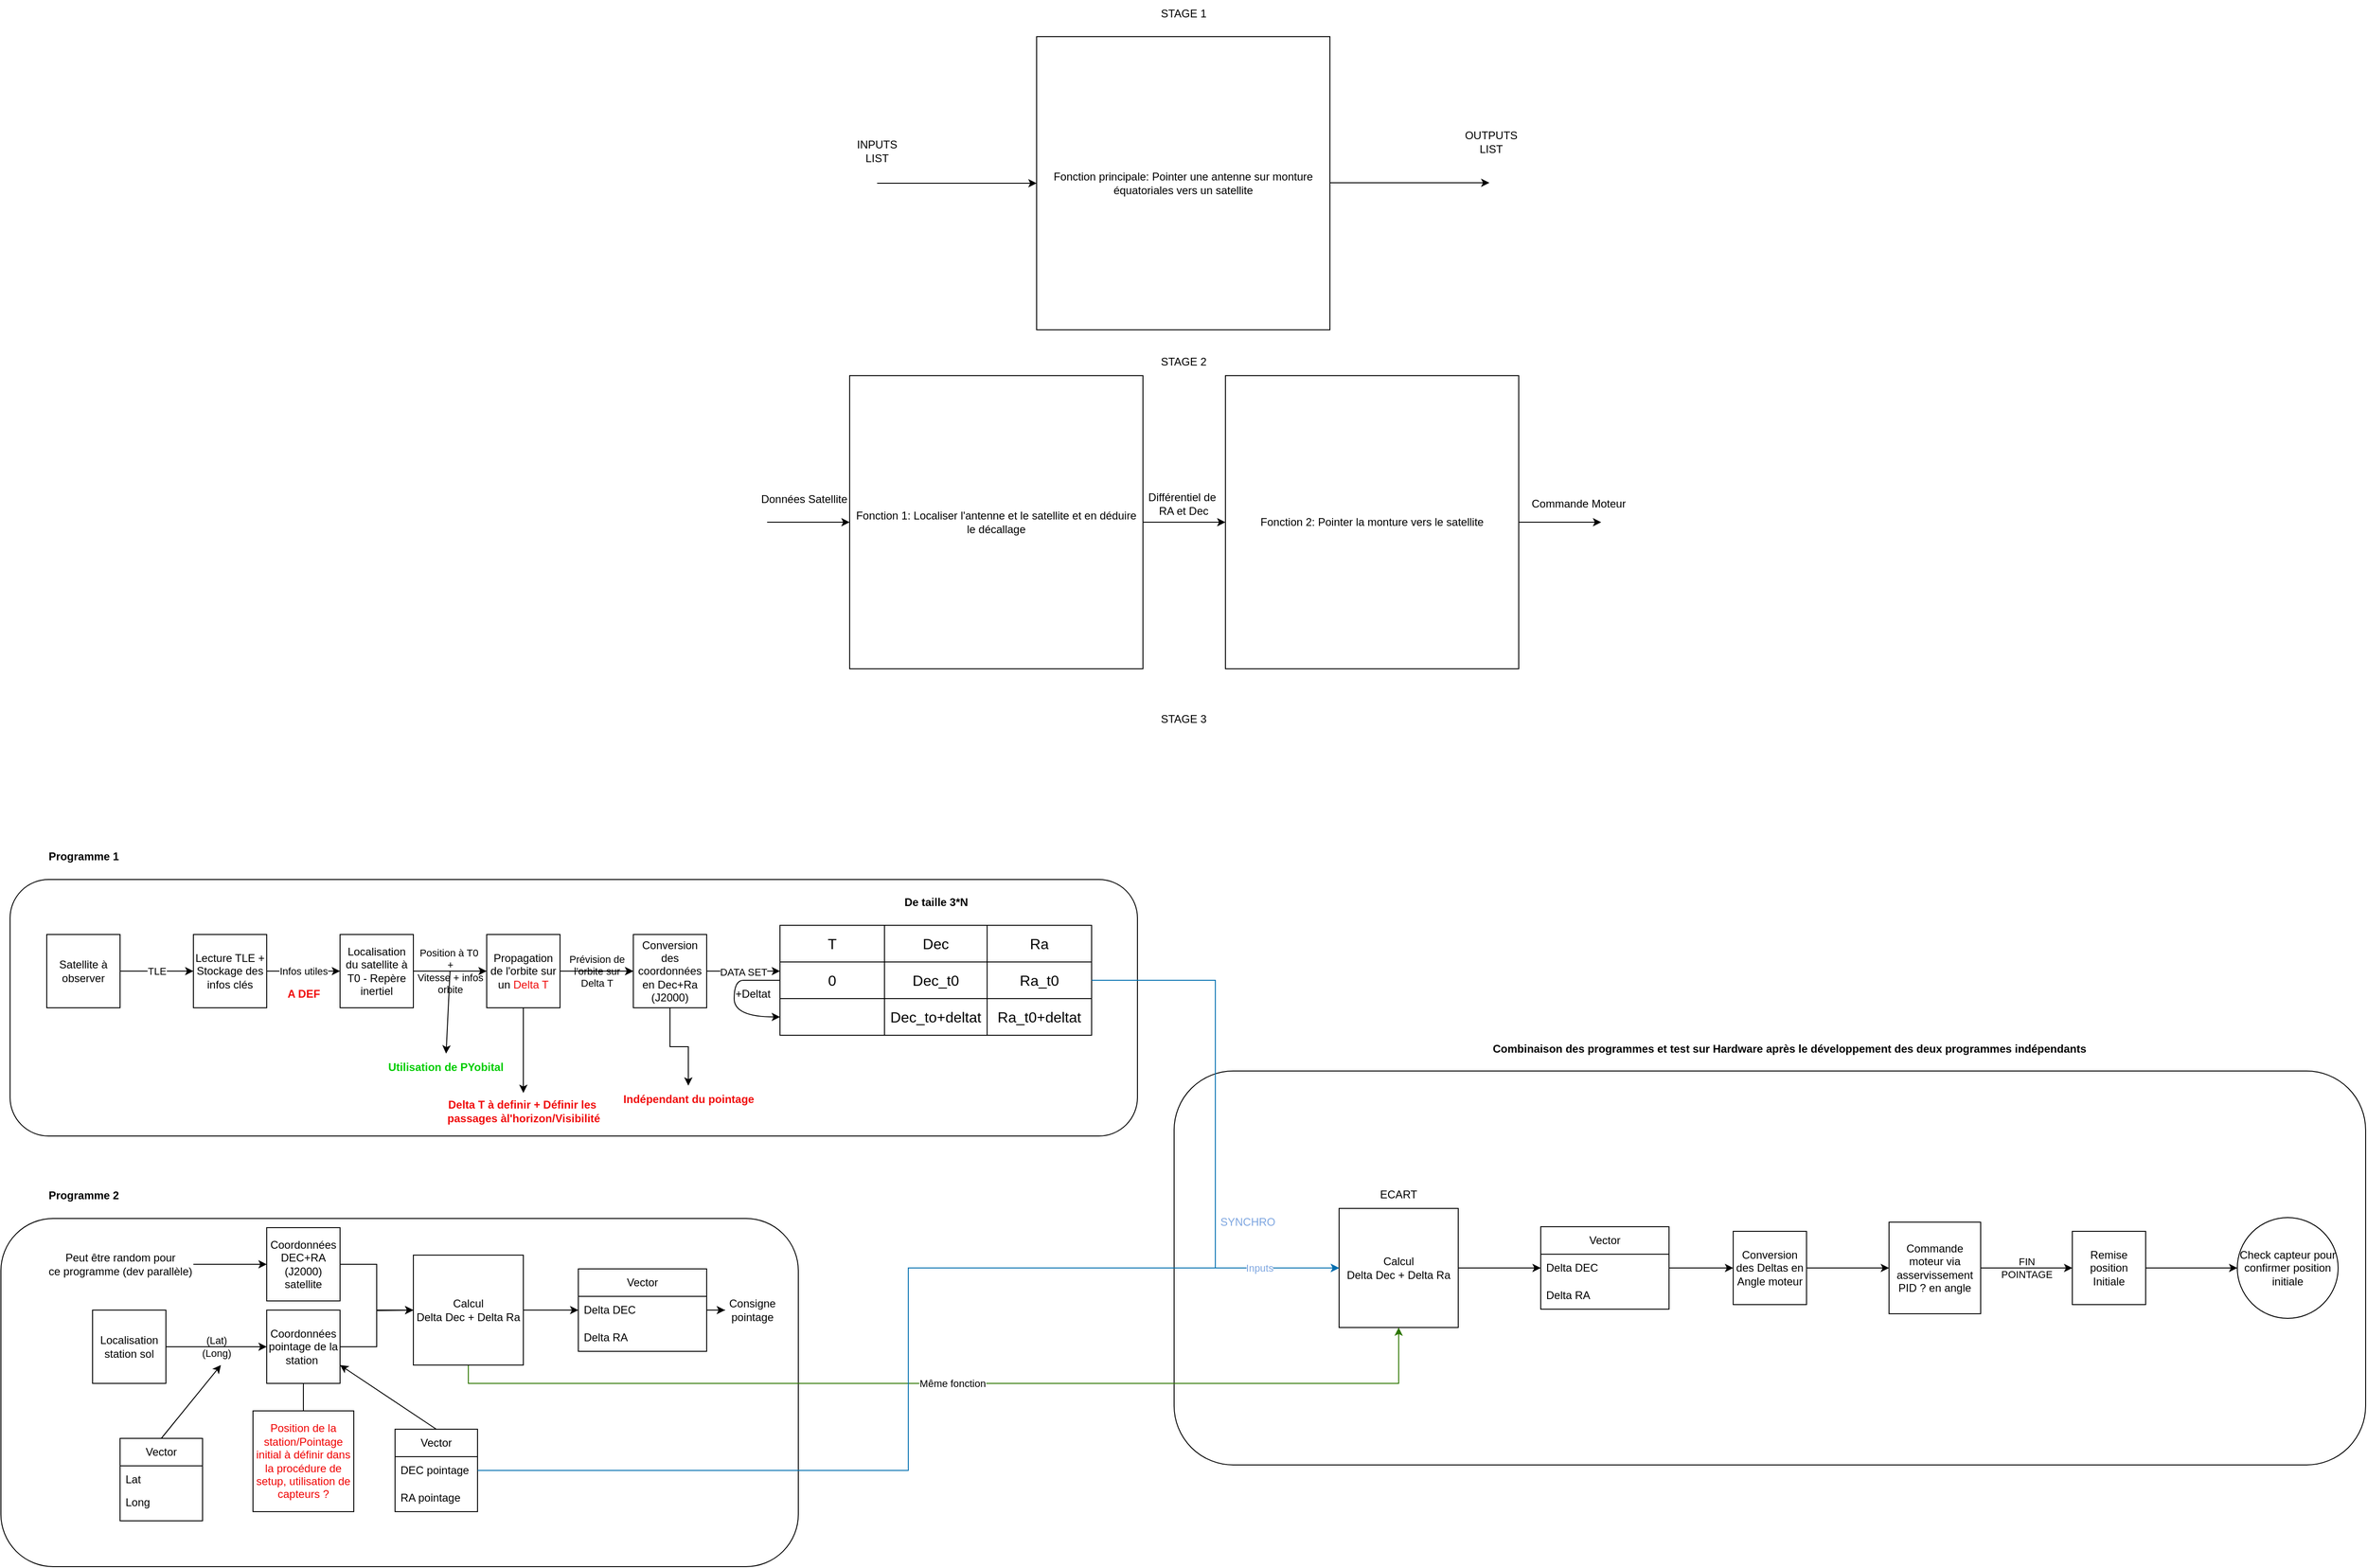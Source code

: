 <mxfile version="24.7.17">
  <diagram name="Page-1" id="UGnYyzDelSOmIal4Z6f-">
    <mxGraphModel dx="3017" dy="949" grid="1" gridSize="10" guides="1" tooltips="1" connect="1" arrows="1" fold="1" page="1" pageScale="1" pageWidth="827" pageHeight="1169" math="0" shadow="0">
      <root>
        <mxCell id="0" />
        <mxCell id="1" parent="0" />
        <mxCell id="g_kFxqGOCPNSZvNgrGVX-75" value="" style="rounded=1;whiteSpace=wrap;html=1;fillColor=none;" vertex="1" parent="1">
          <mxGeometry x="404" y="1169" width="1300" height="430" as="geometry" />
        </mxCell>
        <mxCell id="g_kFxqGOCPNSZvNgrGVX-45" value="" style="rounded=1;whiteSpace=wrap;html=1;fillColor=none;" vertex="1" parent="1">
          <mxGeometry x="-866" y="960" width="1230" height="280" as="geometry" />
        </mxCell>
        <mxCell id="g_kFxqGOCPNSZvNgrGVX-69" value="" style="rounded=1;whiteSpace=wrap;html=1;fillColor=none;" vertex="1" parent="1">
          <mxGeometry x="-876" y="1330" width="870" height="380" as="geometry" />
        </mxCell>
        <mxCell id="tO6Z-8AhxxCTKm5LTyCO-1" value="STAGE 1" style="text;html=1;align=center;verticalAlign=middle;resizable=0;points=[];autosize=1;strokeColor=none;fillColor=none;" parent="1" vertex="1">
          <mxGeometry x="379" width="70" height="30" as="geometry" />
        </mxCell>
        <mxCell id="tO6Z-8AhxxCTKm5LTyCO-2" value="Fonction principale: Pointer une antenne sur monture équatoriales vers un satellite" style="whiteSpace=wrap;html=1;aspect=fixed;" parent="1" vertex="1">
          <mxGeometry x="254" y="40" width="320" height="320" as="geometry" />
        </mxCell>
        <mxCell id="tO6Z-8AhxxCTKm5LTyCO-3" value="" style="endArrow=classic;html=1;rounded=0;entryX=0;entryY=0.5;entryDx=0;entryDy=0;" parent="1" target="tO6Z-8AhxxCTKm5LTyCO-2" edge="1">
          <mxGeometry width="50" height="50" relative="1" as="geometry">
            <mxPoint x="80" y="200" as="sourcePoint" />
            <mxPoint x="440" y="280" as="targetPoint" />
          </mxGeometry>
        </mxCell>
        <mxCell id="tO6Z-8AhxxCTKm5LTyCO-4" value="" style="endArrow=classic;html=1;rounded=0;entryX=0;entryY=0.5;entryDx=0;entryDy=0;" parent="1" edge="1">
          <mxGeometry width="50" height="50" relative="1" as="geometry">
            <mxPoint x="574" y="199.5" as="sourcePoint" />
            <mxPoint x="748" y="199.5" as="targetPoint" />
          </mxGeometry>
        </mxCell>
        <mxCell id="tO6Z-8AhxxCTKm5LTyCO-5" value="INPUTS LIST" style="text;html=1;align=center;verticalAlign=middle;whiteSpace=wrap;rounded=0;" parent="1" vertex="1">
          <mxGeometry x="50" y="150" width="60" height="30" as="geometry" />
        </mxCell>
        <mxCell id="tO6Z-8AhxxCTKm5LTyCO-6" value="OUTPUTS LIST" style="text;html=1;align=center;verticalAlign=middle;whiteSpace=wrap;rounded=0;" parent="1" vertex="1">
          <mxGeometry x="720" y="140" width="60" height="30" as="geometry" />
        </mxCell>
        <mxCell id="dEY_4jAkA9OXkSPtr2j_-1" value="STAGE 2" style="text;html=1;align=center;verticalAlign=middle;resizable=0;points=[];autosize=1;strokeColor=none;fillColor=none;" parent="1" vertex="1">
          <mxGeometry x="379" y="380" width="70" height="30" as="geometry" />
        </mxCell>
        <mxCell id="dEY_4jAkA9OXkSPtr2j_-2" value="Fonction 1: Localiser l&#39;antenne et le satellite et en déduire le décallage" style="whiteSpace=wrap;html=1;aspect=fixed;" parent="1" vertex="1">
          <mxGeometry x="50" y="410" width="320" height="320" as="geometry" />
        </mxCell>
        <mxCell id="dEY_4jAkA9OXkSPtr2j_-3" value="Fonction 2: Pointer la monture vers le satellite" style="whiteSpace=wrap;html=1;aspect=fixed;" parent="1" vertex="1">
          <mxGeometry x="460" y="410" width="320" height="320" as="geometry" />
        </mxCell>
        <mxCell id="dEY_4jAkA9OXkSPtr2j_-4" value="" style="endArrow=classic;html=1;rounded=0;exitX=1;exitY=0.5;exitDx=0;exitDy=0;entryX=0;entryY=0.5;entryDx=0;entryDy=0;" parent="1" source="dEY_4jAkA9OXkSPtr2j_-2" target="dEY_4jAkA9OXkSPtr2j_-3" edge="1">
          <mxGeometry width="50" height="50" relative="1" as="geometry">
            <mxPoint x="390" y="570" as="sourcePoint" />
            <mxPoint x="440" y="520" as="targetPoint" />
          </mxGeometry>
        </mxCell>
        <mxCell id="dEY_4jAkA9OXkSPtr2j_-5" value="Différentiel de&amp;nbsp;&lt;div&gt;RA et Dec&lt;/div&gt;" style="text;html=1;align=center;verticalAlign=middle;resizable=0;points=[];autosize=1;strokeColor=none;fillColor=none;" parent="1" vertex="1">
          <mxGeometry x="364" y="530" width="100" height="40" as="geometry" />
        </mxCell>
        <mxCell id="dEY_4jAkA9OXkSPtr2j_-6" value="" style="endArrow=classic;html=1;rounded=0;entryX=0;entryY=0.5;entryDx=0;entryDy=0;" parent="1" target="dEY_4jAkA9OXkSPtr2j_-2" edge="1">
          <mxGeometry width="50" height="50" relative="1" as="geometry">
            <mxPoint x="-40" y="570" as="sourcePoint" />
            <mxPoint x="440" y="520" as="targetPoint" />
          </mxGeometry>
        </mxCell>
        <mxCell id="dEY_4jAkA9OXkSPtr2j_-7" value="Données Satellite" style="text;html=1;align=center;verticalAlign=middle;resizable=0;points=[];autosize=1;strokeColor=none;fillColor=none;" parent="1" vertex="1">
          <mxGeometry x="-60" y="530" width="120" height="30" as="geometry" />
        </mxCell>
        <mxCell id="dEY_4jAkA9OXkSPtr2j_-8" value="Commande Moteur" style="text;html=1;align=center;verticalAlign=middle;resizable=0;points=[];autosize=1;strokeColor=none;fillColor=none;" parent="1" vertex="1">
          <mxGeometry x="780" y="535" width="130" height="30" as="geometry" />
        </mxCell>
        <mxCell id="dEY_4jAkA9OXkSPtr2j_-9" value="" style="endArrow=classic;html=1;rounded=0;entryX=0;entryY=0.5;entryDx=0;entryDy=0;" parent="1" edge="1">
          <mxGeometry width="50" height="50" relative="1" as="geometry">
            <mxPoint x="780" y="570" as="sourcePoint" />
            <mxPoint x="870" y="570" as="targetPoint" />
          </mxGeometry>
        </mxCell>
        <mxCell id="g_kFxqGOCPNSZvNgrGVX-1" value="STAGE 3" style="text;html=1;align=center;verticalAlign=middle;resizable=0;points=[];autosize=1;strokeColor=none;fillColor=none;" vertex="1" parent="1">
          <mxGeometry x="379" y="770" width="70" height="30" as="geometry" />
        </mxCell>
        <mxCell id="g_kFxqGOCPNSZvNgrGVX-3" value="TLE" style="edgeStyle=orthogonalEdgeStyle;rounded=0;orthogonalLoop=1;jettySize=auto;html=1;exitX=1;exitY=0.5;exitDx=0;exitDy=0;" edge="1" parent="1" source="g_kFxqGOCPNSZvNgrGVX-2" target="g_kFxqGOCPNSZvNgrGVX-5">
          <mxGeometry relative="1" as="geometry">
            <mxPoint x="-516" y="1070" as="targetPoint" />
          </mxGeometry>
        </mxCell>
        <mxCell id="g_kFxqGOCPNSZvNgrGVX-2" value="Satellite à observer" style="whiteSpace=wrap;html=1;aspect=fixed;" vertex="1" parent="1">
          <mxGeometry x="-826" y="1020" width="80" height="80" as="geometry" />
        </mxCell>
        <mxCell id="g_kFxqGOCPNSZvNgrGVX-6" value="Infos utiles" style="edgeStyle=orthogonalEdgeStyle;rounded=0;orthogonalLoop=1;jettySize=auto;html=1;" edge="1" parent="1" source="g_kFxqGOCPNSZvNgrGVX-5" target="g_kFxqGOCPNSZvNgrGVX-7">
          <mxGeometry relative="1" as="geometry">
            <mxPoint x="-306" y="1070" as="targetPoint" />
          </mxGeometry>
        </mxCell>
        <mxCell id="g_kFxqGOCPNSZvNgrGVX-5" value="Lecture TLE + Stockage des infos clés" style="whiteSpace=wrap;html=1;aspect=fixed;" vertex="1" parent="1">
          <mxGeometry x="-666" y="1020" width="80" height="80" as="geometry" />
        </mxCell>
        <mxCell id="g_kFxqGOCPNSZvNgrGVX-8" value="Position à T0&amp;nbsp;&lt;div&gt;+&lt;/div&gt;&lt;div&gt;Vitesse + infos&lt;/div&gt;&lt;div&gt;orbite&lt;/div&gt;" style="edgeStyle=orthogonalEdgeStyle;rounded=0;orthogonalLoop=1;jettySize=auto;html=1;exitX=1;exitY=0.5;exitDx=0;exitDy=0;labelBackgroundColor=none;" edge="1" parent="1" source="g_kFxqGOCPNSZvNgrGVX-7" target="g_kFxqGOCPNSZvNgrGVX-9">
          <mxGeometry relative="1" as="geometry">
            <mxPoint x="-196" y="1070" as="targetPoint" />
          </mxGeometry>
        </mxCell>
        <mxCell id="g_kFxqGOCPNSZvNgrGVX-7" value="Localisation du satellite à T0 - Repère inertiel" style="whiteSpace=wrap;html=1;aspect=fixed;" vertex="1" parent="1">
          <mxGeometry x="-506" y="1020" width="80" height="80" as="geometry" />
        </mxCell>
        <mxCell id="g_kFxqGOCPNSZvNgrGVX-10" style="edgeStyle=orthogonalEdgeStyle;rounded=0;orthogonalLoop=1;jettySize=auto;html=1;" edge="1" parent="1" source="g_kFxqGOCPNSZvNgrGVX-9" target="g_kFxqGOCPNSZvNgrGVX-11">
          <mxGeometry relative="1" as="geometry">
            <mxPoint x="-106" y="1070" as="targetPoint" />
          </mxGeometry>
        </mxCell>
        <mxCell id="g_kFxqGOCPNSZvNgrGVX-37" style="edgeStyle=orthogonalEdgeStyle;rounded=0;orthogonalLoop=1;jettySize=auto;html=1;" edge="1" parent="1" source="g_kFxqGOCPNSZvNgrGVX-9" target="g_kFxqGOCPNSZvNgrGVX-34">
          <mxGeometry relative="1" as="geometry" />
        </mxCell>
        <mxCell id="g_kFxqGOCPNSZvNgrGVX-41" value="Prévision de&lt;div&gt;l&#39;orbite sur&lt;/div&gt;&lt;div&gt;Delta T&lt;/div&gt;" style="edgeStyle=orthogonalEdgeStyle;rounded=0;orthogonalLoop=1;jettySize=auto;html=1;labelBackgroundColor=none;" edge="1" parent="1" source="g_kFxqGOCPNSZvNgrGVX-9" target="g_kFxqGOCPNSZvNgrGVX-11">
          <mxGeometry relative="1" as="geometry" />
        </mxCell>
        <mxCell id="g_kFxqGOCPNSZvNgrGVX-9" value="Propagation de l&#39;orbite sur un &lt;font color=&quot;#f00c0c&quot;&gt;Delta T&lt;/font&gt;" style="whiteSpace=wrap;html=1;aspect=fixed;" vertex="1" parent="1">
          <mxGeometry x="-346" y="1020" width="80" height="80" as="geometry" />
        </mxCell>
        <mxCell id="g_kFxqGOCPNSZvNgrGVX-12" value="DATA SET" style="edgeStyle=orthogonalEdgeStyle;rounded=0;orthogonalLoop=1;jettySize=auto;html=1;" edge="1" parent="1" source="g_kFxqGOCPNSZvNgrGVX-11">
          <mxGeometry relative="1" as="geometry">
            <mxPoint x="-26" y="1060" as="targetPoint" />
          </mxGeometry>
        </mxCell>
        <mxCell id="g_kFxqGOCPNSZvNgrGVX-40" style="edgeStyle=orthogonalEdgeStyle;rounded=0;orthogonalLoop=1;jettySize=auto;html=1;exitX=0.5;exitY=1;exitDx=0;exitDy=0;" edge="1" parent="1" source="g_kFxqGOCPNSZvNgrGVX-11" target="g_kFxqGOCPNSZvNgrGVX-39">
          <mxGeometry relative="1" as="geometry" />
        </mxCell>
        <mxCell id="g_kFxqGOCPNSZvNgrGVX-11" value="Conversion des coordonnées en Dec+Ra (J2000)" style="whiteSpace=wrap;html=1;aspect=fixed;" vertex="1" parent="1">
          <mxGeometry x="-186" y="1020" width="80" height="80" as="geometry" />
        </mxCell>
        <mxCell id="g_kFxqGOCPNSZvNgrGVX-14" value="" style="shape=table;startSize=0;container=1;collapsible=0;childLayout=tableLayout;fontSize=16;" vertex="1" parent="1">
          <mxGeometry x="-26" y="1010" width="340" height="120" as="geometry" />
        </mxCell>
        <mxCell id="g_kFxqGOCPNSZvNgrGVX-15" value="" style="shape=tableRow;horizontal=0;startSize=0;swimlaneHead=0;swimlaneBody=0;strokeColor=inherit;top=0;left=0;bottom=0;right=0;collapsible=0;dropTarget=0;fillColor=none;points=[[0,0.5],[1,0.5]];portConstraint=eastwest;fontSize=16;" vertex="1" parent="g_kFxqGOCPNSZvNgrGVX-14">
          <mxGeometry width="340" height="40" as="geometry" />
        </mxCell>
        <mxCell id="g_kFxqGOCPNSZvNgrGVX-16" value="T" style="shape=partialRectangle;html=1;whiteSpace=wrap;connectable=0;strokeColor=inherit;overflow=hidden;fillColor=none;top=0;left=0;bottom=0;right=0;pointerEvents=1;fontSize=16;" vertex="1" parent="g_kFxqGOCPNSZvNgrGVX-15">
          <mxGeometry width="114" height="40" as="geometry">
            <mxRectangle width="114" height="40" as="alternateBounds" />
          </mxGeometry>
        </mxCell>
        <mxCell id="g_kFxqGOCPNSZvNgrGVX-17" value="Dec" style="shape=partialRectangle;html=1;whiteSpace=wrap;connectable=0;strokeColor=inherit;overflow=hidden;fillColor=none;top=0;left=0;bottom=0;right=0;pointerEvents=1;fontSize=16;" vertex="1" parent="g_kFxqGOCPNSZvNgrGVX-15">
          <mxGeometry x="114" width="112" height="40" as="geometry">
            <mxRectangle width="112" height="40" as="alternateBounds" />
          </mxGeometry>
        </mxCell>
        <mxCell id="g_kFxqGOCPNSZvNgrGVX-18" value="Ra" style="shape=partialRectangle;html=1;whiteSpace=wrap;connectable=0;strokeColor=inherit;overflow=hidden;fillColor=none;top=0;left=0;bottom=0;right=0;pointerEvents=1;fontSize=16;" vertex="1" parent="g_kFxqGOCPNSZvNgrGVX-15">
          <mxGeometry x="226" width="114" height="40" as="geometry">
            <mxRectangle width="114" height="40" as="alternateBounds" />
          </mxGeometry>
        </mxCell>
        <mxCell id="g_kFxqGOCPNSZvNgrGVX-19" value="" style="shape=tableRow;horizontal=0;startSize=0;swimlaneHead=0;swimlaneBody=0;strokeColor=inherit;top=0;left=0;bottom=0;right=0;collapsible=0;dropTarget=0;fillColor=none;points=[[0,0.5],[1,0.5]];portConstraint=eastwest;fontSize=16;" vertex="1" parent="g_kFxqGOCPNSZvNgrGVX-14">
          <mxGeometry y="40" width="340" height="40" as="geometry" />
        </mxCell>
        <mxCell id="g_kFxqGOCPNSZvNgrGVX-20" value="0" style="shape=partialRectangle;html=1;whiteSpace=wrap;connectable=0;strokeColor=inherit;overflow=hidden;fillColor=none;top=0;left=0;bottom=0;right=0;pointerEvents=1;fontSize=16;" vertex="1" parent="g_kFxqGOCPNSZvNgrGVX-19">
          <mxGeometry width="114" height="40" as="geometry">
            <mxRectangle width="114" height="40" as="alternateBounds" />
          </mxGeometry>
        </mxCell>
        <mxCell id="g_kFxqGOCPNSZvNgrGVX-21" value="Dec_t0" style="shape=partialRectangle;html=1;whiteSpace=wrap;connectable=0;strokeColor=inherit;overflow=hidden;fillColor=none;top=0;left=0;bottom=0;right=0;pointerEvents=1;fontSize=16;" vertex="1" parent="g_kFxqGOCPNSZvNgrGVX-19">
          <mxGeometry x="114" width="112" height="40" as="geometry">
            <mxRectangle width="112" height="40" as="alternateBounds" />
          </mxGeometry>
        </mxCell>
        <mxCell id="g_kFxqGOCPNSZvNgrGVX-22" value="Ra_t0" style="shape=partialRectangle;html=1;whiteSpace=wrap;connectable=0;strokeColor=inherit;overflow=hidden;fillColor=none;top=0;left=0;bottom=0;right=0;pointerEvents=1;fontSize=16;" vertex="1" parent="g_kFxqGOCPNSZvNgrGVX-19">
          <mxGeometry x="226" width="114" height="40" as="geometry">
            <mxRectangle width="114" height="40" as="alternateBounds" />
          </mxGeometry>
        </mxCell>
        <mxCell id="g_kFxqGOCPNSZvNgrGVX-23" value="" style="shape=tableRow;horizontal=0;startSize=0;swimlaneHead=0;swimlaneBody=0;strokeColor=inherit;top=0;left=0;bottom=0;right=0;collapsible=0;dropTarget=0;fillColor=none;points=[[0,0.5],[1,0.5]];portConstraint=eastwest;fontSize=16;" vertex="1" parent="g_kFxqGOCPNSZvNgrGVX-14">
          <mxGeometry y="80" width="340" height="40" as="geometry" />
        </mxCell>
        <mxCell id="g_kFxqGOCPNSZvNgrGVX-24" value="" style="shape=partialRectangle;html=1;whiteSpace=wrap;connectable=0;strokeColor=inherit;overflow=hidden;fillColor=none;top=0;left=0;bottom=0;right=0;pointerEvents=1;fontSize=16;" vertex="1" parent="g_kFxqGOCPNSZvNgrGVX-23">
          <mxGeometry width="114" height="40" as="geometry">
            <mxRectangle width="114" height="40" as="alternateBounds" />
          </mxGeometry>
        </mxCell>
        <mxCell id="g_kFxqGOCPNSZvNgrGVX-25" value="Dec_to+deltat" style="shape=partialRectangle;html=1;whiteSpace=wrap;connectable=0;strokeColor=inherit;overflow=hidden;fillColor=none;top=0;left=0;bottom=0;right=0;pointerEvents=1;fontSize=16;" vertex="1" parent="g_kFxqGOCPNSZvNgrGVX-23">
          <mxGeometry x="114" width="112" height="40" as="geometry">
            <mxRectangle width="112" height="40" as="alternateBounds" />
          </mxGeometry>
        </mxCell>
        <mxCell id="g_kFxqGOCPNSZvNgrGVX-26" value="Ra_t0+deltat" style="shape=partialRectangle;html=1;whiteSpace=wrap;connectable=0;strokeColor=inherit;overflow=hidden;fillColor=none;top=0;left=0;bottom=0;right=0;pointerEvents=1;fontSize=16;" vertex="1" parent="g_kFxqGOCPNSZvNgrGVX-23">
          <mxGeometry x="226" width="114" height="40" as="geometry">
            <mxRectangle width="114" height="40" as="alternateBounds" />
          </mxGeometry>
        </mxCell>
        <mxCell id="g_kFxqGOCPNSZvNgrGVX-27" value="" style="curved=1;endArrow=classic;html=1;rounded=0;entryX=0;entryY=0.5;entryDx=0;entryDy=0;exitX=0;exitY=0.5;exitDx=0;exitDy=0;" edge="1" parent="g_kFxqGOCPNSZvNgrGVX-14" source="g_kFxqGOCPNSZvNgrGVX-19" target="g_kFxqGOCPNSZvNgrGVX-23">
          <mxGeometry width="50" height="50" relative="1" as="geometry">
            <mxPoint x="-40" y="220" as="sourcePoint" />
            <mxPoint x="10" y="170" as="targetPoint" />
            <Array as="points">
              <mxPoint x="-30" y="60" />
              <mxPoint x="-50" y="60" />
              <mxPoint x="-50" y="100" />
            </Array>
          </mxGeometry>
        </mxCell>
        <mxCell id="g_kFxqGOCPNSZvNgrGVX-28" value="+Deltat" style="text;html=1;align=center;verticalAlign=middle;resizable=0;points=[];autosize=1;strokeColor=none;fillColor=none;" vertex="1" parent="1">
          <mxGeometry x="-86" y="1070" width="60" height="30" as="geometry" />
        </mxCell>
        <mxCell id="g_kFxqGOCPNSZvNgrGVX-29" value="&lt;font color=&quot;#f00c0c&quot;&gt;A DEF&lt;/font&gt;" style="text;html=1;align=center;verticalAlign=middle;resizable=0;points=[];autosize=1;strokeColor=none;fillColor=none;fontStyle=1" vertex="1" parent="1">
          <mxGeometry x="-576" y="1070" width="60" height="30" as="geometry" />
        </mxCell>
        <mxCell id="g_kFxqGOCPNSZvNgrGVX-31" value="" style="endArrow=classic;html=1;rounded=0;" edge="1" parent="1" source="g_kFxqGOCPNSZvNgrGVX-32">
          <mxGeometry width="50" height="50" relative="1" as="geometry">
            <mxPoint x="-386" y="1060" as="sourcePoint" />
            <mxPoint x="-386" y="1150" as="targetPoint" />
          </mxGeometry>
        </mxCell>
        <mxCell id="g_kFxqGOCPNSZvNgrGVX-34" value="Delta T à definir + Définir les&amp;nbsp;&lt;div&gt;passages à&lt;span style=&quot;background-color: initial;&quot;&gt;l&#39;horizon/Visibilité&lt;/span&gt;&lt;/div&gt;" style="text;html=1;align=center;verticalAlign=middle;resizable=0;points=[];autosize=1;strokeColor=none;fillColor=none;fontStyle=1;fontColor=#F00C0C;" vertex="1" parent="1">
          <mxGeometry x="-396" y="1193" width="180" height="40" as="geometry" />
        </mxCell>
        <mxCell id="g_kFxqGOCPNSZvNgrGVX-38" value="" style="endArrow=classic;html=1;rounded=0;" edge="1" parent="1" target="g_kFxqGOCPNSZvNgrGVX-32">
          <mxGeometry width="50" height="50" relative="1" as="geometry">
            <mxPoint x="-386" y="1060" as="sourcePoint" />
            <mxPoint x="-386" y="1150" as="targetPoint" />
          </mxGeometry>
        </mxCell>
        <mxCell id="g_kFxqGOCPNSZvNgrGVX-32" value="&lt;font color=&quot;#00cc00&quot;&gt;&lt;b&gt;Utilisation de PYobital&lt;/b&gt;&lt;/font&gt;" style="text;html=1;align=center;verticalAlign=middle;resizable=0;points=[];autosize=1;strokeColor=none;fillColor=none;" vertex="1" parent="1">
          <mxGeometry x="-466" y="1150" width="150" height="30" as="geometry" />
        </mxCell>
        <mxCell id="g_kFxqGOCPNSZvNgrGVX-39" value="Indépendant du pointage" style="text;html=1;align=center;verticalAlign=middle;resizable=0;points=[];autosize=1;strokeColor=none;fillColor=none;fontStyle=1;fontColor=#F00C0C;" vertex="1" parent="1">
          <mxGeometry x="-206" y="1185" width="160" height="30" as="geometry" />
        </mxCell>
        <mxCell id="g_kFxqGOCPNSZvNgrGVX-42" value="De taille 3*N" style="text;html=1;align=center;verticalAlign=middle;resizable=0;points=[];autosize=1;strokeColor=none;fillColor=none;fontStyle=1" vertex="1" parent="1">
          <mxGeometry x="99" y="970" width="90" height="30" as="geometry" />
        </mxCell>
        <mxCell id="g_kFxqGOCPNSZvNgrGVX-46" value="Programme 1" style="text;html=1;align=center;verticalAlign=middle;resizable=0;points=[];autosize=1;strokeColor=none;fillColor=none;fontStyle=1" vertex="1" parent="1">
          <mxGeometry x="-836" y="920" width="100" height="30" as="geometry" />
        </mxCell>
        <mxCell id="g_kFxqGOCPNSZvNgrGVX-65" style="edgeStyle=orthogonalEdgeStyle;rounded=0;orthogonalLoop=1;jettySize=auto;html=1;" edge="1" parent="1" source="g_kFxqGOCPNSZvNgrGVX-47" target="g_kFxqGOCPNSZvNgrGVX-55">
          <mxGeometry relative="1" as="geometry" />
        </mxCell>
        <mxCell id="g_kFxqGOCPNSZvNgrGVX-47" value="Coordonnées DEC+RA (J2000) satellite" style="whiteSpace=wrap;html=1;aspect=fixed;" vertex="1" parent="1">
          <mxGeometry x="-586" y="1340" width="80" height="80" as="geometry" />
        </mxCell>
        <mxCell id="g_kFxqGOCPNSZvNgrGVX-48" value="" style="endArrow=classic;html=1;rounded=0;entryX=0;entryY=0.5;entryDx=0;entryDy=0;" edge="1" parent="1" target="g_kFxqGOCPNSZvNgrGVX-47">
          <mxGeometry width="50" height="50" relative="1" as="geometry">
            <mxPoint x="-666" y="1380" as="sourcePoint" />
            <mxPoint x="-626" y="1380" as="targetPoint" />
          </mxGeometry>
        </mxCell>
        <mxCell id="g_kFxqGOCPNSZvNgrGVX-49" value="Peut être random pour&lt;div&gt;ce programme (dev parallèle)&lt;/div&gt;" style="text;html=1;align=center;verticalAlign=middle;resizable=0;points=[];autosize=1;strokeColor=none;fillColor=none;" vertex="1" parent="1">
          <mxGeometry x="-836" y="1360" width="180" height="40" as="geometry" />
        </mxCell>
        <mxCell id="g_kFxqGOCPNSZvNgrGVX-51" value="(Lat)&lt;div&gt;(Long)&lt;/div&gt;" style="edgeStyle=orthogonalEdgeStyle;rounded=0;orthogonalLoop=1;jettySize=auto;html=1;exitX=1;exitY=0.5;exitDx=0;exitDy=0;labelBackgroundColor=none;" edge="1" parent="1" source="g_kFxqGOCPNSZvNgrGVX-50" target="g_kFxqGOCPNSZvNgrGVX-52">
          <mxGeometry relative="1" as="geometry">
            <mxPoint x="-646" y="1469.818" as="targetPoint" />
          </mxGeometry>
        </mxCell>
        <mxCell id="g_kFxqGOCPNSZvNgrGVX-50" value="Localisation station sol" style="whiteSpace=wrap;html=1;aspect=fixed;" vertex="1" parent="1">
          <mxGeometry x="-776" y="1430" width="80" height="80" as="geometry" />
        </mxCell>
        <mxCell id="g_kFxqGOCPNSZvNgrGVX-66" style="edgeStyle=orthogonalEdgeStyle;rounded=0;orthogonalLoop=1;jettySize=auto;html=1;" edge="1" parent="1" source="g_kFxqGOCPNSZvNgrGVX-52">
          <mxGeometry relative="1" as="geometry">
            <mxPoint x="-426" y="1430" as="targetPoint" />
          </mxGeometry>
        </mxCell>
        <mxCell id="g_kFxqGOCPNSZvNgrGVX-52" value="Coordonnées pointage de la station&amp;nbsp;" style="whiteSpace=wrap;html=1;aspect=fixed;" vertex="1" parent="1">
          <mxGeometry x="-586" y="1429.998" width="80" height="80" as="geometry" />
        </mxCell>
        <mxCell id="g_kFxqGOCPNSZvNgrGVX-53" value="Position de la station/Pointage initial à définir dans la procédure de setup, utilisation de capteurs ?" style="whiteSpace=wrap;html=1;aspect=fixed;fontColor=#F00202;" vertex="1" parent="1">
          <mxGeometry x="-601" y="1540" width="110" height="110" as="geometry" />
        </mxCell>
        <mxCell id="g_kFxqGOCPNSZvNgrGVX-54" value="" style="endArrow=none;html=1;rounded=0;entryX=0.5;entryY=1;entryDx=0;entryDy=0;exitX=0.5;exitY=0;exitDx=0;exitDy=0;" edge="1" parent="1" source="g_kFxqGOCPNSZvNgrGVX-53" target="g_kFxqGOCPNSZvNgrGVX-52">
          <mxGeometry width="50" height="50" relative="1" as="geometry">
            <mxPoint x="-556" y="1560" as="sourcePoint" />
            <mxPoint x="-506" y="1510" as="targetPoint" />
          </mxGeometry>
        </mxCell>
        <mxCell id="g_kFxqGOCPNSZvNgrGVX-56" style="edgeStyle=orthogonalEdgeStyle;rounded=0;orthogonalLoop=1;jettySize=auto;html=1;" edge="1" parent="1" source="g_kFxqGOCPNSZvNgrGVX-55" target="g_kFxqGOCPNSZvNgrGVX-57">
          <mxGeometry relative="1" as="geometry">
            <mxPoint x="-246" y="1430" as="targetPoint" />
          </mxGeometry>
        </mxCell>
        <mxCell id="g_kFxqGOCPNSZvNgrGVX-81" value="Même fonction" style="edgeStyle=orthogonalEdgeStyle;rounded=0;orthogonalLoop=1;jettySize=auto;html=1;exitX=0.5;exitY=1;exitDx=0;exitDy=0;entryX=0.5;entryY=1;entryDx=0;entryDy=0;fillColor=#60a917;strokeColor=#2D7600;" edge="1" parent="1" source="g_kFxqGOCPNSZvNgrGVX-55" target="g_kFxqGOCPNSZvNgrGVX-77">
          <mxGeometry relative="1" as="geometry" />
        </mxCell>
        <mxCell id="g_kFxqGOCPNSZvNgrGVX-55" value="Calcul&lt;div&gt;Delta Dec + Delta Ra&lt;/div&gt;" style="whiteSpace=wrap;html=1;aspect=fixed;" vertex="1" parent="1">
          <mxGeometry x="-426" y="1370" width="120" height="120" as="geometry" />
        </mxCell>
        <mxCell id="g_kFxqGOCPNSZvNgrGVX-57" value="Vector" style="swimlane;fontStyle=0;childLayout=stackLayout;horizontal=1;startSize=30;horizontalStack=0;resizeParent=1;resizeParentMax=0;resizeLast=0;collapsible=1;marginBottom=0;whiteSpace=wrap;html=1;" vertex="1" parent="1">
          <mxGeometry x="-246" y="1385" width="140" height="90" as="geometry" />
        </mxCell>
        <mxCell id="g_kFxqGOCPNSZvNgrGVX-58" value="Delta DEC" style="text;strokeColor=none;fillColor=none;align=left;verticalAlign=middle;spacingLeft=4;spacingRight=4;overflow=hidden;points=[[0,0.5],[1,0.5]];portConstraint=eastwest;rotatable=0;whiteSpace=wrap;html=1;" vertex="1" parent="g_kFxqGOCPNSZvNgrGVX-57">
          <mxGeometry y="30" width="140" height="30" as="geometry" />
        </mxCell>
        <mxCell id="g_kFxqGOCPNSZvNgrGVX-59" value="Delta RA" style="text;strokeColor=none;fillColor=none;align=left;verticalAlign=middle;spacingLeft=4;spacingRight=4;overflow=hidden;points=[[0,0.5],[1,0.5]];portConstraint=eastwest;rotatable=0;whiteSpace=wrap;html=1;" vertex="1" parent="g_kFxqGOCPNSZvNgrGVX-57">
          <mxGeometry y="60" width="140" height="30" as="geometry" />
        </mxCell>
        <mxCell id="g_kFxqGOCPNSZvNgrGVX-61" value="Vector" style="swimlane;fontStyle=0;childLayout=stackLayout;horizontal=1;startSize=30;horizontalStack=0;resizeParent=1;resizeParentMax=0;resizeLast=0;collapsible=1;marginBottom=0;whiteSpace=wrap;html=1;" vertex="1" parent="1">
          <mxGeometry x="-746" y="1570" width="90" height="90" as="geometry" />
        </mxCell>
        <mxCell id="g_kFxqGOCPNSZvNgrGVX-62" value="Lat" style="text;strokeColor=none;fillColor=none;align=left;verticalAlign=middle;spacingLeft=4;spacingRight=4;overflow=hidden;points=[[0,0.5],[1,0.5]];portConstraint=eastwest;rotatable=0;whiteSpace=wrap;html=1;" vertex="1" parent="g_kFxqGOCPNSZvNgrGVX-61">
          <mxGeometry y="30" width="90" height="30" as="geometry" />
        </mxCell>
        <mxCell id="g_kFxqGOCPNSZvNgrGVX-63" value="Long&lt;div&gt;&lt;br&gt;&lt;/div&gt;" style="text;strokeColor=none;fillColor=none;align=left;verticalAlign=middle;spacingLeft=4;spacingRight=4;overflow=hidden;points=[[0,0.5],[1,0.5]];portConstraint=eastwest;rotatable=0;whiteSpace=wrap;html=1;" vertex="1" parent="g_kFxqGOCPNSZvNgrGVX-61">
          <mxGeometry y="60" width="90" height="30" as="geometry" />
        </mxCell>
        <mxCell id="g_kFxqGOCPNSZvNgrGVX-64" value="" style="endArrow=classic;html=1;rounded=0;exitX=0.5;exitY=0;exitDx=0;exitDy=0;" edge="1" parent="1" source="g_kFxqGOCPNSZvNgrGVX-61">
          <mxGeometry width="50" height="50" relative="1" as="geometry">
            <mxPoint x="-606" y="1520" as="sourcePoint" />
            <mxPoint x="-636" y="1490" as="targetPoint" />
          </mxGeometry>
        </mxCell>
        <mxCell id="g_kFxqGOCPNSZvNgrGVX-68" value="Consigne pointage" style="text;html=1;align=center;verticalAlign=middle;whiteSpace=wrap;rounded=0;" vertex="1" parent="1">
          <mxGeometry x="-86.0" y="1415" width="60" height="30" as="geometry" />
        </mxCell>
        <mxCell id="g_kFxqGOCPNSZvNgrGVX-67" style="edgeStyle=orthogonalEdgeStyle;rounded=0;orthogonalLoop=1;jettySize=auto;html=1;" edge="1" parent="1" source="g_kFxqGOCPNSZvNgrGVX-58" target="g_kFxqGOCPNSZvNgrGVX-68">
          <mxGeometry relative="1" as="geometry">
            <mxPoint x="-56.0" y="1430" as="targetPoint" />
          </mxGeometry>
        </mxCell>
        <mxCell id="g_kFxqGOCPNSZvNgrGVX-70" value="Programme 2" style="text;html=1;align=center;verticalAlign=middle;resizable=0;points=[];autosize=1;strokeColor=none;fillColor=none;fontStyle=1" vertex="1" parent="1">
          <mxGeometry x="-836" y="1290" width="100" height="30" as="geometry" />
        </mxCell>
        <mxCell id="g_kFxqGOCPNSZvNgrGVX-71" value="Vector" style="swimlane;fontStyle=0;childLayout=stackLayout;horizontal=1;startSize=30;horizontalStack=0;resizeParent=1;resizeParentMax=0;resizeLast=0;collapsible=1;marginBottom=0;whiteSpace=wrap;html=1;" vertex="1" parent="1">
          <mxGeometry x="-446" y="1560" width="90" height="90" as="geometry" />
        </mxCell>
        <mxCell id="g_kFxqGOCPNSZvNgrGVX-72" value="DEC pointage" style="text;strokeColor=none;fillColor=none;align=left;verticalAlign=middle;spacingLeft=4;spacingRight=4;overflow=hidden;points=[[0,0.5],[1,0.5]];portConstraint=eastwest;rotatable=0;whiteSpace=wrap;html=1;" vertex="1" parent="g_kFxqGOCPNSZvNgrGVX-71">
          <mxGeometry y="30" width="90" height="30" as="geometry" />
        </mxCell>
        <mxCell id="g_kFxqGOCPNSZvNgrGVX-73" value="&lt;div&gt;RA pointage&lt;/div&gt;" style="text;strokeColor=none;fillColor=none;align=left;verticalAlign=middle;spacingLeft=4;spacingRight=4;overflow=hidden;points=[[0,0.5],[1,0.5]];portConstraint=eastwest;rotatable=0;whiteSpace=wrap;html=1;" vertex="1" parent="g_kFxqGOCPNSZvNgrGVX-71">
          <mxGeometry y="60" width="90" height="30" as="geometry" />
        </mxCell>
        <mxCell id="g_kFxqGOCPNSZvNgrGVX-74" value="" style="endArrow=classic;html=1;rounded=0;exitX=0.5;exitY=0;exitDx=0;exitDy=0;entryX=1;entryY=0.75;entryDx=0;entryDy=0;" edge="1" parent="1" source="g_kFxqGOCPNSZvNgrGVX-71" target="g_kFxqGOCPNSZvNgrGVX-52">
          <mxGeometry width="50" height="50" relative="1" as="geometry">
            <mxPoint x="-326" y="1530" as="sourcePoint" />
            <mxPoint x="-356" y="1500" as="targetPoint" />
          </mxGeometry>
        </mxCell>
        <mxCell id="g_kFxqGOCPNSZvNgrGVX-76" style="edgeStyle=orthogonalEdgeStyle;rounded=0;orthogonalLoop=1;jettySize=auto;html=1;entryX=0;entryY=0.5;entryDx=0;entryDy=0;strokeColor=#006EAF;fillColor=#1ba1e2;" edge="1" parent="1" source="g_kFxqGOCPNSZvNgrGVX-19" target="g_kFxqGOCPNSZvNgrGVX-77">
          <mxGeometry relative="1" as="geometry">
            <mxPoint x="664" y="1050" as="targetPoint" />
          </mxGeometry>
        </mxCell>
        <mxCell id="g_kFxqGOCPNSZvNgrGVX-86" style="edgeStyle=orthogonalEdgeStyle;rounded=0;orthogonalLoop=1;jettySize=auto;html=1;entryX=0;entryY=0.5;entryDx=0;entryDy=0;" edge="1" parent="1" source="g_kFxqGOCPNSZvNgrGVX-77" target="g_kFxqGOCPNSZvNgrGVX-84">
          <mxGeometry relative="1" as="geometry" />
        </mxCell>
        <mxCell id="g_kFxqGOCPNSZvNgrGVX-77" value="Calcul&lt;div&gt;Delta Dec + Delta Ra&lt;/div&gt;" style="whiteSpace=wrap;html=1;aspect=fixed;" vertex="1" parent="1">
          <mxGeometry x="584" y="1319" width="130" height="130" as="geometry" />
        </mxCell>
        <mxCell id="g_kFxqGOCPNSZvNgrGVX-78" value="Inputs" style="edgeStyle=orthogonalEdgeStyle;rounded=0;orthogonalLoop=1;jettySize=auto;html=1;exitX=1;exitY=0.5;exitDx=0;exitDy=0;entryX=0;entryY=0.5;entryDx=0;entryDy=0;fontColor=#7EA6E0;fillColor=#1ba1e2;strokeColor=#006EAF;" edge="1" parent="1" source="g_kFxqGOCPNSZvNgrGVX-72" target="g_kFxqGOCPNSZvNgrGVX-77">
          <mxGeometry x="0.849" relative="1" as="geometry">
            <mxPoint as="offset" />
          </mxGeometry>
        </mxCell>
        <mxCell id="g_kFxqGOCPNSZvNgrGVX-79" value="SYNCHRO" style="text;html=1;align=center;verticalAlign=middle;resizable=0;points=[];autosize=1;strokeColor=none;fillColor=none;fontColor=#7EA6E0;" vertex="1" parent="1">
          <mxGeometry x="444" y="1319" width="80" height="30" as="geometry" />
        </mxCell>
        <mxCell id="g_kFxqGOCPNSZvNgrGVX-83" value="Vector" style="swimlane;fontStyle=0;childLayout=stackLayout;horizontal=1;startSize=30;horizontalStack=0;resizeParent=1;resizeParentMax=0;resizeLast=0;collapsible=1;marginBottom=0;whiteSpace=wrap;html=1;" vertex="1" parent="1">
          <mxGeometry x="804" y="1339" width="140" height="90" as="geometry" />
        </mxCell>
        <mxCell id="g_kFxqGOCPNSZvNgrGVX-84" value="Delta DEC" style="text;strokeColor=none;fillColor=none;align=left;verticalAlign=middle;spacingLeft=4;spacingRight=4;overflow=hidden;points=[[0,0.5],[1,0.5]];portConstraint=eastwest;rotatable=0;whiteSpace=wrap;html=1;" vertex="1" parent="g_kFxqGOCPNSZvNgrGVX-83">
          <mxGeometry y="30" width="140" height="30" as="geometry" />
        </mxCell>
        <mxCell id="g_kFxqGOCPNSZvNgrGVX-85" value="Delta RA" style="text;strokeColor=none;fillColor=none;align=left;verticalAlign=middle;spacingLeft=4;spacingRight=4;overflow=hidden;points=[[0,0.5],[1,0.5]];portConstraint=eastwest;rotatable=0;whiteSpace=wrap;html=1;" vertex="1" parent="g_kFxqGOCPNSZvNgrGVX-83">
          <mxGeometry y="60" width="140" height="30" as="geometry" />
        </mxCell>
        <mxCell id="g_kFxqGOCPNSZvNgrGVX-90" style="edgeStyle=orthogonalEdgeStyle;rounded=0;orthogonalLoop=1;jettySize=auto;html=1;exitX=1;exitY=0.5;exitDx=0;exitDy=0;" edge="1" parent="1" source="g_kFxqGOCPNSZvNgrGVX-88" target="g_kFxqGOCPNSZvNgrGVX-91">
          <mxGeometry relative="1" as="geometry">
            <mxPoint x="1194" y="1388.538" as="targetPoint" />
          </mxGeometry>
        </mxCell>
        <mxCell id="g_kFxqGOCPNSZvNgrGVX-88" value="Conversion des Deltas en Angle moteur" style="whiteSpace=wrap;html=1;aspect=fixed;" vertex="1" parent="1">
          <mxGeometry x="1014" y="1344" width="80" height="80" as="geometry" />
        </mxCell>
        <mxCell id="g_kFxqGOCPNSZvNgrGVX-87" style="edgeStyle=orthogonalEdgeStyle;rounded=0;orthogonalLoop=1;jettySize=auto;html=1;exitX=1;exitY=0.5;exitDx=0;exitDy=0;" edge="1" parent="1" source="g_kFxqGOCPNSZvNgrGVX-84" target="g_kFxqGOCPNSZvNgrGVX-88">
          <mxGeometry relative="1" as="geometry">
            <mxPoint x="1804" y="1389" as="targetPoint" />
          </mxGeometry>
        </mxCell>
        <mxCell id="g_kFxqGOCPNSZvNgrGVX-92" value="FIN&lt;div&gt;POINTAGE&lt;/div&gt;" style="edgeStyle=orthogonalEdgeStyle;rounded=0;orthogonalLoop=1;jettySize=auto;html=1;labelBackgroundColor=none;" edge="1" parent="1" source="g_kFxqGOCPNSZvNgrGVX-91" target="g_kFxqGOCPNSZvNgrGVX-93">
          <mxGeometry relative="1" as="geometry">
            <mxPoint x="1354" y="1389" as="targetPoint" />
          </mxGeometry>
        </mxCell>
        <mxCell id="g_kFxqGOCPNSZvNgrGVX-91" value="Commande moteur via asservissement PID ? en angle" style="whiteSpace=wrap;html=1;aspect=fixed;" vertex="1" parent="1">
          <mxGeometry x="1184" y="1334" width="100" height="100" as="geometry" />
        </mxCell>
        <mxCell id="g_kFxqGOCPNSZvNgrGVX-94" style="edgeStyle=orthogonalEdgeStyle;rounded=0;orthogonalLoop=1;jettySize=auto;html=1;" edge="1" parent="1" source="g_kFxqGOCPNSZvNgrGVX-93" target="g_kFxqGOCPNSZvNgrGVX-95">
          <mxGeometry relative="1" as="geometry">
            <mxPoint x="1444" y="1389" as="targetPoint" />
          </mxGeometry>
        </mxCell>
        <mxCell id="g_kFxqGOCPNSZvNgrGVX-93" value="Remise position Initiale" style="whiteSpace=wrap;html=1;aspect=fixed;" vertex="1" parent="1">
          <mxGeometry x="1384" y="1344" width="80" height="80" as="geometry" />
        </mxCell>
        <mxCell id="g_kFxqGOCPNSZvNgrGVX-95" value="Check capteur pour confirmer position initiale" style="ellipse;whiteSpace=wrap;html=1;aspect=fixed;" vertex="1" parent="1">
          <mxGeometry x="1564" y="1329" width="110" height="110" as="geometry" />
        </mxCell>
        <mxCell id="g_kFxqGOCPNSZvNgrGVX-96" value="ECART" style="text;html=1;align=center;verticalAlign=middle;whiteSpace=wrap;rounded=0;" vertex="1" parent="1">
          <mxGeometry x="619" y="1289" width="60" height="30" as="geometry" />
        </mxCell>
        <mxCell id="g_kFxqGOCPNSZvNgrGVX-97" value="Combinaison des programmes et test sur Hardware après le développement des deux programmes indépendants" style="text;html=1;align=center;verticalAlign=middle;resizable=0;points=[];autosize=1;strokeColor=none;fillColor=none;fontStyle=1" vertex="1" parent="1">
          <mxGeometry x="760" y="1130" width="630" height="30" as="geometry" />
        </mxCell>
      </root>
    </mxGraphModel>
  </diagram>
</mxfile>
